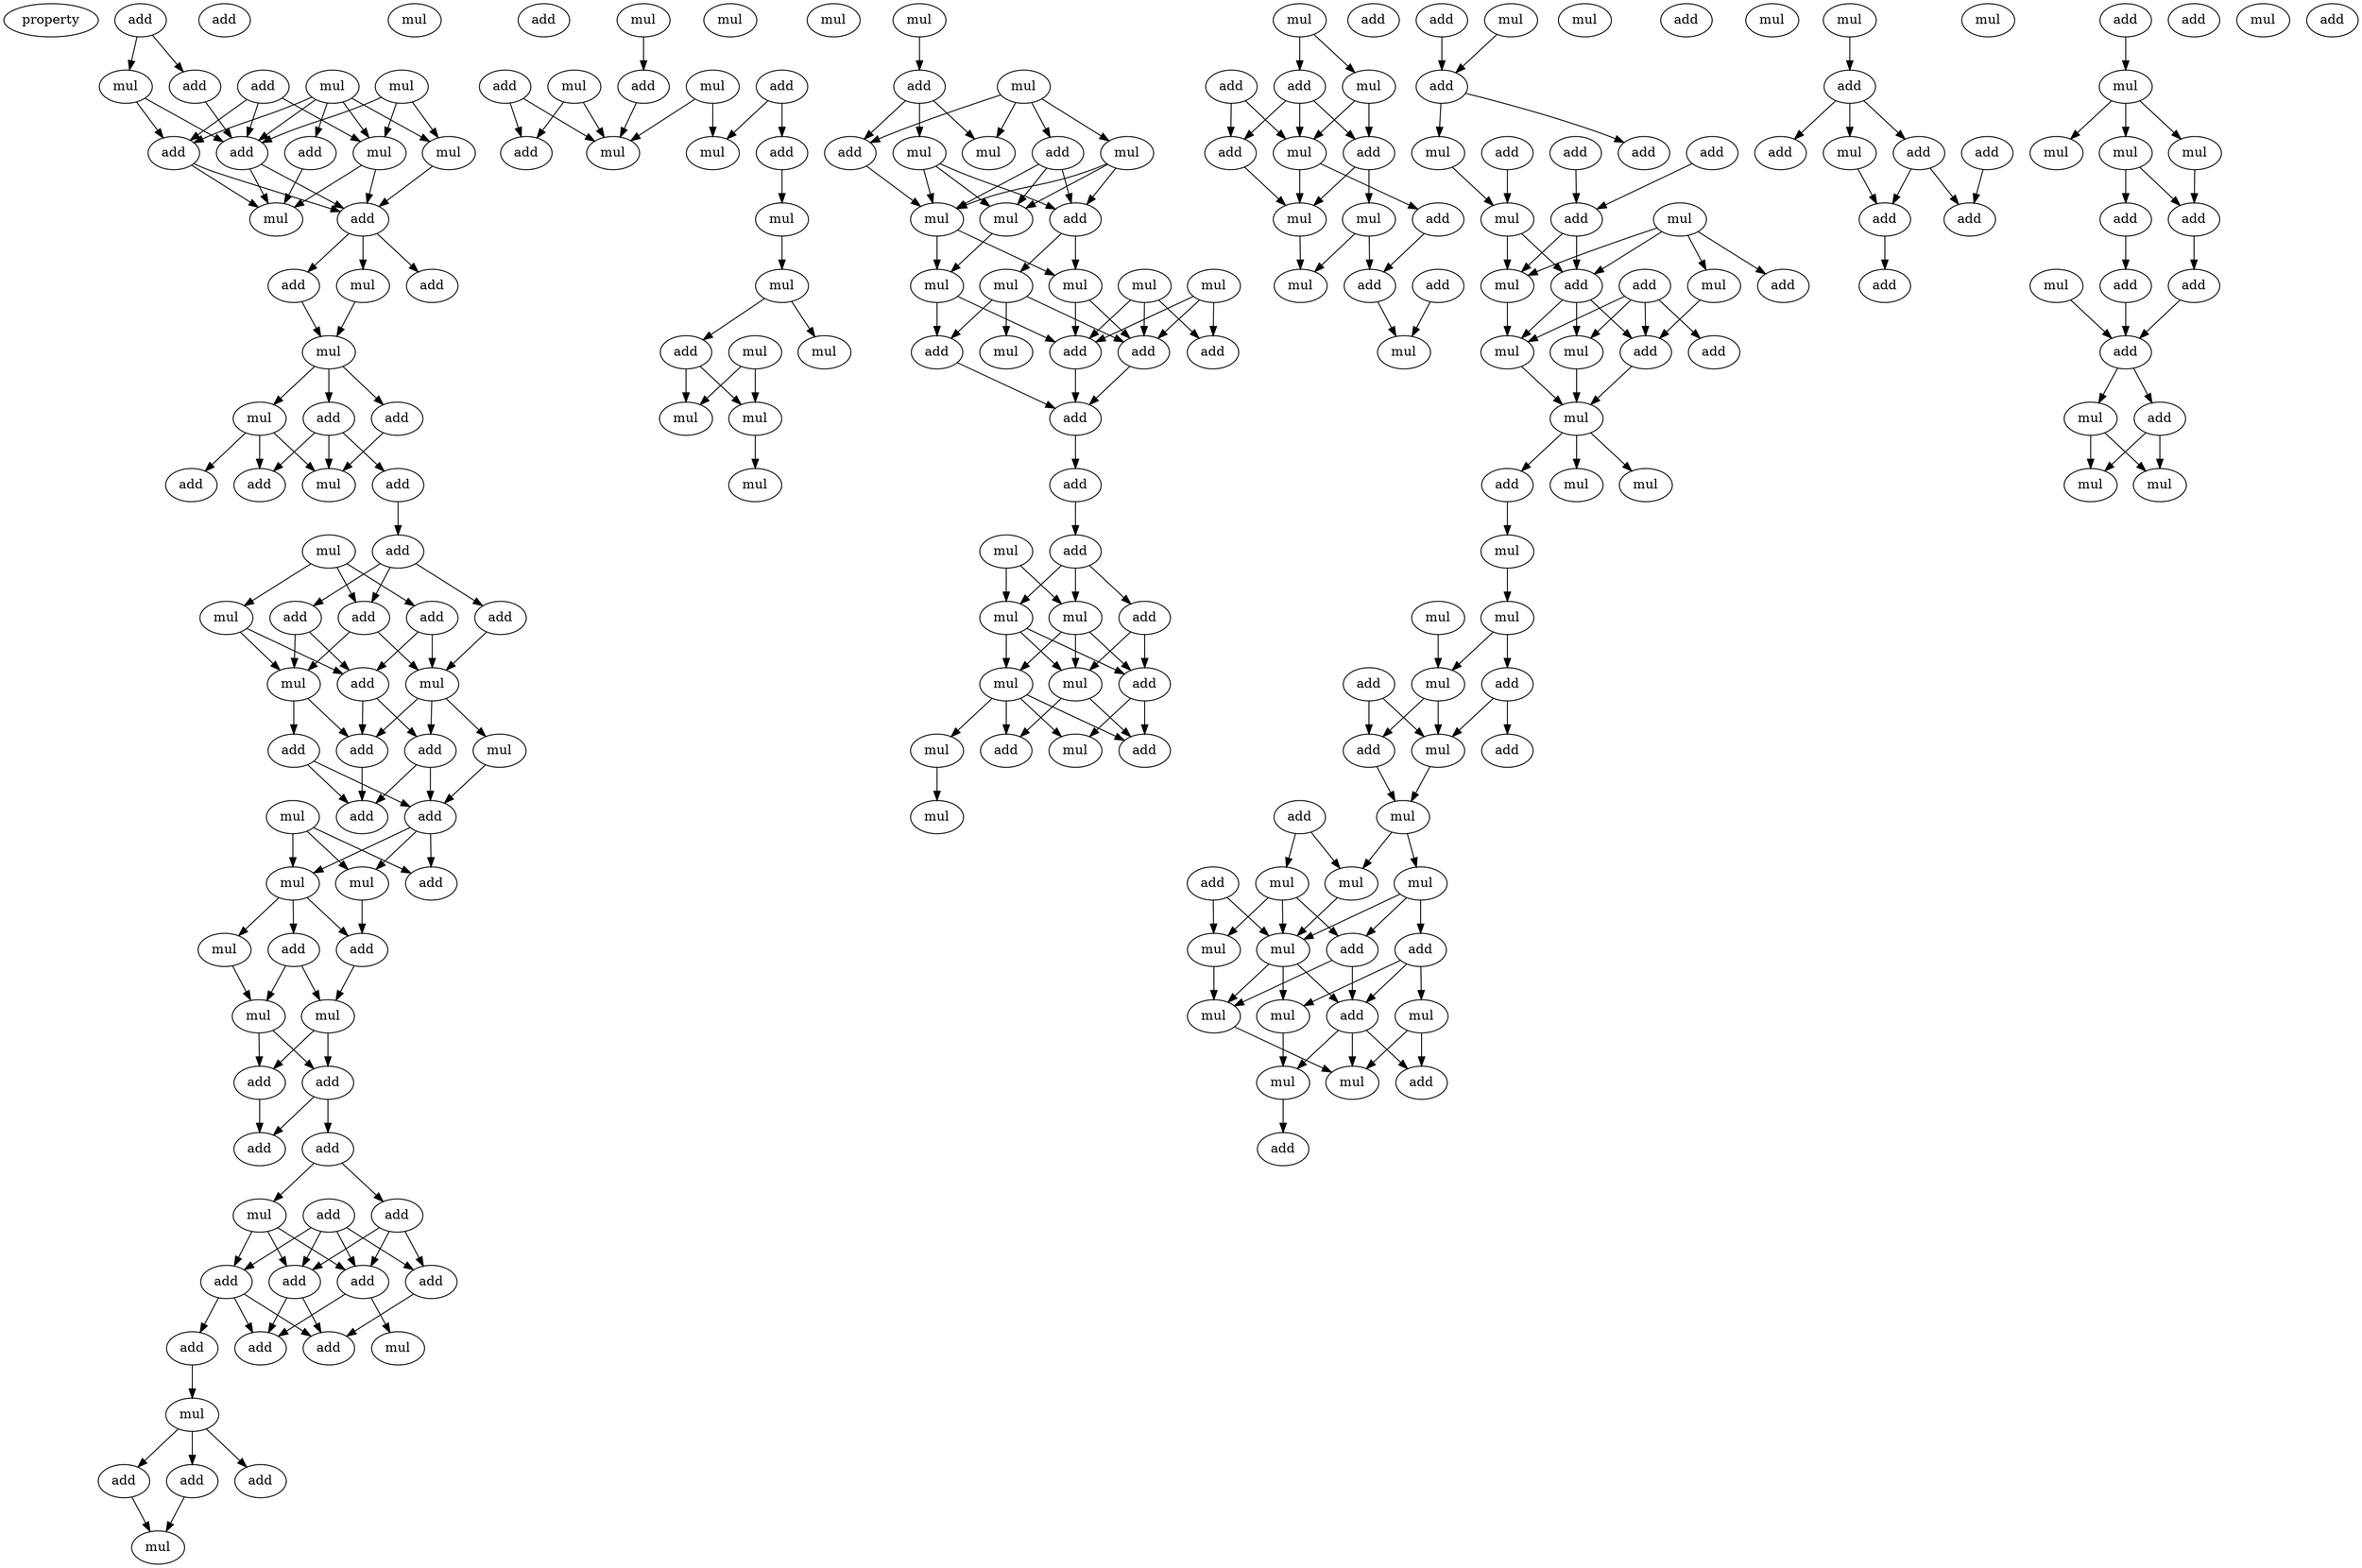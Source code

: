 digraph {
    node [fontcolor=black]
    property [mul=2,lf=1.2]
    0 [ label = add ];
    1 [ label = add ];
    2 [ label = mul ];
    3 [ label = mul ];
    4 [ label = add ];
    5 [ label = mul ];
    6 [ label = mul ];
    7 [ label = add ];
    8 [ label = add ];
    9 [ label = add ];
    10 [ label = mul ];
    11 [ label = mul ];
    12 [ label = add ];
    13 [ label = add ];
    14 [ label = add ];
    15 [ label = mul ];
    16 [ label = mul ];
    17 [ label = add ];
    18 [ label = add ];
    19 [ label = mul ];
    20 [ label = mul ];
    21 [ label = add ];
    22 [ label = add ];
    23 [ label = add ];
    24 [ label = mul ];
    25 [ label = add ];
    26 [ label = add ];
    27 [ label = mul ];
    28 [ label = add ];
    29 [ label = add ];
    30 [ label = add ];
    31 [ label = mul ];
    32 [ label = add ];
    33 [ label = mul ];
    34 [ label = add ];
    35 [ label = mul ];
    36 [ label = add ];
    37 [ label = add ];
    38 [ label = add ];
    39 [ label = add ];
    40 [ label = mul ];
    41 [ label = add ];
    42 [ label = mul ];
    43 [ label = mul ];
    44 [ label = add ];
    45 [ label = add ];
    46 [ label = mul ];
    47 [ label = add ];
    48 [ label = mul ];
    49 [ label = mul ];
    50 [ label = add ];
    51 [ label = add ];
    52 [ label = add ];
    53 [ label = add ];
    54 [ label = add ];
    55 [ label = add ];
    56 [ label = mul ];
    57 [ label = add ];
    58 [ label = add ];
    59 [ label = add ];
    60 [ label = add ];
    61 [ label = add ];
    62 [ label = add ];
    63 [ label = mul ];
    64 [ label = add ];
    65 [ label = mul ];
    66 [ label = add ];
    67 [ label = add ];
    68 [ label = mul ];
    69 [ label = add ];
    70 [ label = add ];
    71 [ label = mul ];
    72 [ label = mul ];
    73 [ label = mul ];
    74 [ label = add ];
    75 [ label = add ];
    76 [ label = mul ];
    77 [ label = add ];
    78 [ label = add ];
    79 [ label = add ];
    80 [ label = mul ];
    81 [ label = mul ];
    82 [ label = mul ];
    83 [ label = mul ];
    84 [ label = mul ];
    85 [ label = add ];
    86 [ label = mul ];
    87 [ label = mul ];
    88 [ label = mul ];
    89 [ label = mul ];
    90 [ label = mul ];
    91 [ label = mul ];
    92 [ label = mul ];
    93 [ label = mul ];
    94 [ label = add ];
    95 [ label = mul ];
    96 [ label = mul ];
    97 [ label = add ];
    98 [ label = mul ];
    99 [ label = add ];
    100 [ label = mul ];
    101 [ label = mul ];
    102 [ label = add ];
    103 [ label = mul ];
    104 [ label = mul ];
    105 [ label = mul ];
    106 [ label = mul ];
    107 [ label = mul ];
    108 [ label = add ];
    109 [ label = add ];
    110 [ label = mul ];
    111 [ label = add ];
    112 [ label = add ];
    113 [ label = add ];
    114 [ label = add ];
    115 [ label = mul ];
    116 [ label = add ];
    117 [ label = mul ];
    118 [ label = add ];
    119 [ label = mul ];
    120 [ label = mul ];
    121 [ label = mul ];
    122 [ label = add ];
    123 [ label = mul ];
    124 [ label = add ];
    125 [ label = add ];
    126 [ label = mul ];
    127 [ label = mul ];
    128 [ label = mul ];
    129 [ label = mul ];
    130 [ label = add ];
    131 [ label = add ];
    132 [ label = add ];
    133 [ label = mul ];
    134 [ label = add ];
    135 [ label = mul ];
    136 [ label = add ];
    137 [ label = mul ];
    138 [ label = add ];
    139 [ label = mul ];
    140 [ label = add ];
    141 [ label = mul ];
    142 [ label = add ];
    143 [ label = add ];
    144 [ label = mul ];
    145 [ label = add ];
    146 [ label = add ];
    147 [ label = add ];
    148 [ label = add ];
    149 [ label = mul ];
    150 [ label = add ];
    151 [ label = mul ];
    152 [ label = mul ];
    153 [ label = add ];
    154 [ label = add ];
    155 [ label = mul ];
    156 [ label = mul ];
    157 [ label = add ];
    158 [ label = add ];
    159 [ label = mul ];
    160 [ label = mul ];
    161 [ label = add ];
    162 [ label = add ];
    163 [ label = mul ];
    164 [ label = add ];
    165 [ label = mul ];
    166 [ label = mul ];
    167 [ label = mul ];
    168 [ label = mul ];
    169 [ label = mul ];
    170 [ label = mul ];
    171 [ label = add ];
    172 [ label = add ];
    173 [ label = mul ];
    174 [ label = mul ];
    175 [ label = add ];
    176 [ label = add ];
    177 [ label = add ];
    178 [ label = mul ];
    179 [ label = mul ];
    180 [ label = add ];
    181 [ label = mul ];
    182 [ label = add ];
    183 [ label = mul ];
    184 [ label = add ];
    185 [ label = mul ];
    186 [ label = add ];
    187 [ label = mul ];
    188 [ label = add ];
    189 [ label = mul ];
    190 [ label = mul ];
    191 [ label = mul ];
    192 [ label = mul ];
    193 [ label = mul ];
    194 [ label = mul ];
    195 [ label = add ];
    196 [ label = mul ];
    197 [ label = add ];
    198 [ label = add ];
    199 [ label = add ];
    200 [ label = add ];
    201 [ label = mul ];
    202 [ label = add ];
    203 [ label = mul ];
    204 [ label = add ];
    205 [ label = add ];
    206 [ label = add ];
    207 [ label = add ];
    208 [ label = mul ];
    209 [ label = mul ];
    210 [ label = add ];
    211 [ label = mul ];
    212 [ label = mul ];
    213 [ label = add ];
    214 [ label = add ];
    215 [ label = mul ];
    216 [ label = add ];
    217 [ label = add ];
    218 [ label = add ];
    219 [ label = mul ];
    220 [ label = mul ];
    221 [ label = add ];
    222 [ label = mul ];
    223 [ label = mul ];
    224 [ label = add ];
    0 -> 3 [ name = 0 ];
    0 -> 4 [ name = 1 ];
    1 -> 6 [ name = 2 ];
    1 -> 8 [ name = 3 ];
    1 -> 9 [ name = 4 ];
    2 -> 6 [ name = 5 ];
    2 -> 7 [ name = 6 ];
    2 -> 8 [ name = 7 ];
    2 -> 9 [ name = 8 ];
    2 -> 10 [ name = 9 ];
    3 -> 8 [ name = 10 ];
    3 -> 9 [ name = 11 ];
    4 -> 9 [ name = 12 ];
    5 -> 6 [ name = 13 ];
    5 -> 9 [ name = 14 ];
    5 -> 10 [ name = 15 ];
    6 -> 11 [ name = 16 ];
    6 -> 12 [ name = 17 ];
    7 -> 11 [ name = 18 ];
    8 -> 11 [ name = 19 ];
    8 -> 12 [ name = 20 ];
    9 -> 11 [ name = 21 ];
    9 -> 12 [ name = 22 ];
    10 -> 12 [ name = 23 ];
    12 -> 13 [ name = 24 ];
    12 -> 14 [ name = 25 ];
    12 -> 15 [ name = 26 ];
    13 -> 16 [ name = 27 ];
    15 -> 16 [ name = 28 ];
    16 -> 17 [ name = 29 ];
    16 -> 18 [ name = 30 ];
    16 -> 19 [ name = 31 ];
    17 -> 20 [ name = 32 ];
    18 -> 20 [ name = 33 ];
    18 -> 21 [ name = 34 ];
    18 -> 22 [ name = 35 ];
    19 -> 20 [ name = 36 ];
    19 -> 21 [ name = 37 ];
    19 -> 23 [ name = 38 ];
    22 -> 25 [ name = 39 ];
    24 -> 26 [ name = 40 ];
    24 -> 27 [ name = 41 ];
    24 -> 30 [ name = 42 ];
    25 -> 28 [ name = 43 ];
    25 -> 29 [ name = 44 ];
    25 -> 30 [ name = 45 ];
    26 -> 31 [ name = 46 ];
    26 -> 32 [ name = 47 ];
    27 -> 32 [ name = 48 ];
    27 -> 33 [ name = 49 ];
    28 -> 31 [ name = 50 ];
    29 -> 32 [ name = 51 ];
    29 -> 33 [ name = 52 ];
    30 -> 31 [ name = 53 ];
    30 -> 33 [ name = 54 ];
    31 -> 34 [ name = 55 ];
    31 -> 35 [ name = 56 ];
    31 -> 36 [ name = 57 ];
    32 -> 34 [ name = 58 ];
    32 -> 36 [ name = 59 ];
    33 -> 34 [ name = 60 ];
    33 -> 37 [ name = 61 ];
    34 -> 39 [ name = 62 ];
    35 -> 38 [ name = 63 ];
    36 -> 38 [ name = 64 ];
    36 -> 39 [ name = 65 ];
    37 -> 38 [ name = 66 ];
    37 -> 39 [ name = 67 ];
    38 -> 41 [ name = 68 ];
    38 -> 42 [ name = 69 ];
    38 -> 43 [ name = 70 ];
    40 -> 41 [ name = 71 ];
    40 -> 42 [ name = 72 ];
    40 -> 43 [ name = 73 ];
    42 -> 47 [ name = 74 ];
    43 -> 45 [ name = 75 ];
    43 -> 46 [ name = 76 ];
    43 -> 47 [ name = 77 ];
    45 -> 48 [ name = 78 ];
    45 -> 49 [ name = 79 ];
    46 -> 48 [ name = 80 ];
    47 -> 49 [ name = 81 ];
    48 -> 50 [ name = 82 ];
    48 -> 51 [ name = 83 ];
    49 -> 50 [ name = 84 ];
    49 -> 51 [ name = 85 ];
    50 -> 52 [ name = 86 ];
    50 -> 53 [ name = 87 ];
    51 -> 52 [ name = 88 ];
    53 -> 54 [ name = 89 ];
    53 -> 56 [ name = 90 ];
    54 -> 58 [ name = 91 ];
    54 -> 59 [ name = 92 ];
    54 -> 60 [ name = 93 ];
    55 -> 57 [ name = 94 ];
    55 -> 58 [ name = 95 ];
    55 -> 59 [ name = 96 ];
    55 -> 60 [ name = 97 ];
    56 -> 57 [ name = 98 ];
    56 -> 58 [ name = 99 ];
    56 -> 60 [ name = 100 ];
    57 -> 61 [ name = 101 ];
    57 -> 62 [ name = 102 ];
    57 -> 64 [ name = 103 ];
    58 -> 61 [ name = 104 ];
    58 -> 64 [ name = 105 ];
    59 -> 61 [ name = 106 ];
    60 -> 63 [ name = 107 ];
    60 -> 64 [ name = 108 ];
    62 -> 65 [ name = 109 ];
    65 -> 66 [ name = 110 ];
    65 -> 67 [ name = 111 ];
    65 -> 69 [ name = 112 ];
    66 -> 71 [ name = 113 ];
    69 -> 71 [ name = 114 ];
    72 -> 75 [ name = 115 ];
    73 -> 79 [ name = 116 ];
    73 -> 80 [ name = 117 ];
    74 -> 79 [ name = 118 ];
    74 -> 80 [ name = 119 ];
    75 -> 80 [ name = 120 ];
    76 -> 80 [ name = 121 ];
    76 -> 81 [ name = 122 ];
    77 -> 78 [ name = 123 ];
    77 -> 81 [ name = 124 ];
    78 -> 82 [ name = 125 ];
    82 -> 84 [ name = 126 ];
    84 -> 85 [ name = 127 ];
    84 -> 87 [ name = 128 ];
    85 -> 88 [ name = 129 ];
    85 -> 89 [ name = 130 ];
    86 -> 88 [ name = 131 ];
    86 -> 89 [ name = 132 ];
    89 -> 92 [ name = 133 ];
    91 -> 94 [ name = 134 ];
    93 -> 96 [ name = 135 ];
    93 -> 97 [ name = 136 ];
    93 -> 98 [ name = 137 ];
    93 -> 99 [ name = 138 ];
    94 -> 95 [ name = 139 ];
    94 -> 96 [ name = 140 ];
    94 -> 97 [ name = 141 ];
    95 -> 100 [ name = 142 ];
    95 -> 101 [ name = 143 ];
    95 -> 102 [ name = 144 ];
    97 -> 101 [ name = 145 ];
    98 -> 100 [ name = 146 ];
    98 -> 101 [ name = 147 ];
    98 -> 102 [ name = 148 ];
    99 -> 100 [ name = 149 ];
    99 -> 101 [ name = 150 ];
    99 -> 102 [ name = 151 ];
    100 -> 103 [ name = 152 ];
    101 -> 103 [ name = 153 ];
    101 -> 107 [ name = 154 ];
    102 -> 106 [ name = 155 ];
    102 -> 107 [ name = 156 ];
    103 -> 109 [ name = 157 ];
    103 -> 111 [ name = 158 ];
    104 -> 108 [ name = 159 ];
    104 -> 111 [ name = 160 ];
    104 -> 112 [ name = 161 ];
    105 -> 108 [ name = 162 ];
    105 -> 111 [ name = 163 ];
    105 -> 112 [ name = 164 ];
    106 -> 109 [ name = 165 ];
    106 -> 110 [ name = 166 ];
    106 -> 112 [ name = 167 ];
    107 -> 111 [ name = 168 ];
    107 -> 112 [ name = 169 ];
    109 -> 113 [ name = 170 ];
    111 -> 113 [ name = 171 ];
    112 -> 113 [ name = 172 ];
    113 -> 114 [ name = 173 ];
    114 -> 116 [ name = 174 ];
    115 -> 117 [ name = 175 ];
    115 -> 119 [ name = 176 ];
    116 -> 117 [ name = 177 ];
    116 -> 118 [ name = 178 ];
    116 -> 119 [ name = 179 ];
    117 -> 120 [ name = 180 ];
    117 -> 121 [ name = 181 ];
    117 -> 122 [ name = 182 ];
    118 -> 121 [ name = 183 ];
    118 -> 122 [ name = 184 ];
    119 -> 120 [ name = 185 ];
    119 -> 121 [ name = 186 ];
    119 -> 122 [ name = 187 ];
    120 -> 123 [ name = 188 ];
    120 -> 124 [ name = 189 ];
    120 -> 125 [ name = 190 ];
    120 -> 126 [ name = 191 ];
    121 -> 124 [ name = 192 ];
    121 -> 125 [ name = 193 ];
    122 -> 123 [ name = 194 ];
    122 -> 124 [ name = 195 ];
    126 -> 127 [ name = 196 ];
    128 -> 129 [ name = 197 ];
    128 -> 130 [ name = 198 ];
    129 -> 133 [ name = 199 ];
    129 -> 134 [ name = 200 ];
    130 -> 132 [ name = 201 ];
    130 -> 133 [ name = 202 ];
    130 -> 134 [ name = 203 ];
    131 -> 132 [ name = 204 ];
    131 -> 133 [ name = 205 ];
    132 -> 135 [ name = 206 ];
    133 -> 135 [ name = 207 ];
    133 -> 136 [ name = 208 ];
    134 -> 135 [ name = 209 ];
    134 -> 137 [ name = 210 ];
    135 -> 139 [ name = 211 ];
    136 -> 138 [ name = 212 ];
    137 -> 138 [ name = 213 ];
    137 -> 139 [ name = 214 ];
    138 -> 141 [ name = 215 ];
    140 -> 141 [ name = 216 ];
    143 -> 145 [ name = 217 ];
    144 -> 145 [ name = 218 ];
    145 -> 147 [ name = 219 ];
    145 -> 149 [ name = 220 ];
    146 -> 151 [ name = 221 ];
    148 -> 153 [ name = 222 ];
    149 -> 151 [ name = 223 ];
    150 -> 153 [ name = 224 ];
    151 -> 156 [ name = 225 ];
    151 -> 158 [ name = 226 ];
    152 -> 155 [ name = 227 ];
    152 -> 156 [ name = 228 ];
    152 -> 157 [ name = 229 ];
    152 -> 158 [ name = 230 ];
    153 -> 156 [ name = 231 ];
    153 -> 158 [ name = 232 ];
    154 -> 159 [ name = 233 ];
    154 -> 160 [ name = 234 ];
    154 -> 161 [ name = 235 ];
    154 -> 162 [ name = 236 ];
    155 -> 161 [ name = 237 ];
    156 -> 160 [ name = 238 ];
    158 -> 159 [ name = 239 ];
    158 -> 160 [ name = 240 ];
    158 -> 161 [ name = 241 ];
    159 -> 163 [ name = 242 ];
    160 -> 163 [ name = 243 ];
    161 -> 163 [ name = 244 ];
    163 -> 164 [ name = 245 ];
    163 -> 165 [ name = 246 ];
    163 -> 167 [ name = 247 ];
    164 -> 168 [ name = 248 ];
    168 -> 170 [ name = 249 ];
    169 -> 173 [ name = 250 ];
    170 -> 171 [ name = 251 ];
    170 -> 173 [ name = 252 ];
    171 -> 174 [ name = 253 ];
    171 -> 176 [ name = 254 ];
    172 -> 174 [ name = 255 ];
    172 -> 175 [ name = 256 ];
    173 -> 174 [ name = 257 ];
    173 -> 175 [ name = 258 ];
    174 -> 178 [ name = 259 ];
    175 -> 178 [ name = 260 ];
    177 -> 179 [ name = 261 ];
    177 -> 181 [ name = 262 ];
    178 -> 181 [ name = 263 ];
    178 -> 183 [ name = 264 ];
    179 -> 185 [ name = 265 ];
    179 -> 186 [ name = 266 ];
    179 -> 187 [ name = 267 ];
    181 -> 185 [ name = 268 ];
    182 -> 185 [ name = 269 ];
    182 -> 187 [ name = 270 ];
    183 -> 184 [ name = 271 ];
    183 -> 185 [ name = 272 ];
    183 -> 186 [ name = 273 ];
    184 -> 188 [ name = 274 ];
    184 -> 189 [ name = 275 ];
    184 -> 190 [ name = 276 ];
    185 -> 188 [ name = 277 ];
    185 -> 190 [ name = 278 ];
    185 -> 191 [ name = 279 ];
    186 -> 188 [ name = 280 ];
    186 -> 191 [ name = 281 ];
    187 -> 191 [ name = 282 ];
    188 -> 192 [ name = 283 ];
    188 -> 193 [ name = 284 ];
    188 -> 195 [ name = 285 ];
    189 -> 192 [ name = 286 ];
    189 -> 195 [ name = 287 ];
    190 -> 193 [ name = 288 ];
    191 -> 192 [ name = 289 ];
    193 -> 197 [ name = 290 ];
    196 -> 198 [ name = 291 ];
    198 -> 200 [ name = 292 ];
    198 -> 201 [ name = 293 ];
    198 -> 202 [ name = 294 ];
    199 -> 204 [ name = 295 ];
    201 -> 205 [ name = 296 ];
    202 -> 204 [ name = 297 ];
    202 -> 205 [ name = 298 ];
    205 -> 207 [ name = 299 ];
    206 -> 208 [ name = 300 ];
    208 -> 209 [ name = 301 ];
    208 -> 211 [ name = 302 ];
    208 -> 212 [ name = 303 ];
    211 -> 213 [ name = 304 ];
    211 -> 214 [ name = 305 ];
    212 -> 213 [ name = 306 ];
    213 -> 217 [ name = 307 ];
    214 -> 216 [ name = 308 ];
    215 -> 218 [ name = 309 ];
    216 -> 218 [ name = 310 ];
    217 -> 218 [ name = 311 ];
    218 -> 220 [ name = 312 ];
    218 -> 221 [ name = 313 ];
    220 -> 222 [ name = 314 ];
    220 -> 223 [ name = 315 ];
    221 -> 222 [ name = 316 ];
    221 -> 223 [ name = 317 ];
}
